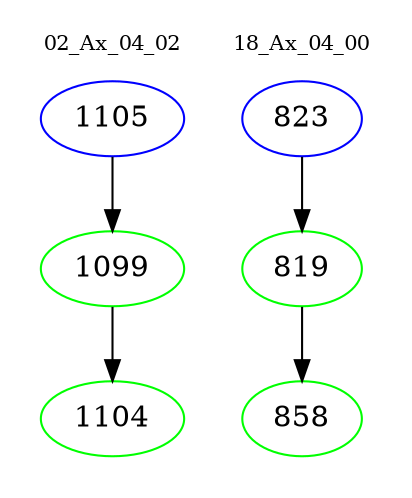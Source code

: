 digraph{
subgraph cluster_0 {
color = white
label = "02_Ax_04_02";
fontsize=10;
T0_1105 [label="1105", color="blue"]
T0_1105 -> T0_1099 [color="black"]
T0_1099 [label="1099", color="green"]
T0_1099 -> T0_1104 [color="black"]
T0_1104 [label="1104", color="green"]
}
subgraph cluster_1 {
color = white
label = "18_Ax_04_00";
fontsize=10;
T1_823 [label="823", color="blue"]
T1_823 -> T1_819 [color="black"]
T1_819 [label="819", color="green"]
T1_819 -> T1_858 [color="black"]
T1_858 [label="858", color="green"]
}
}
